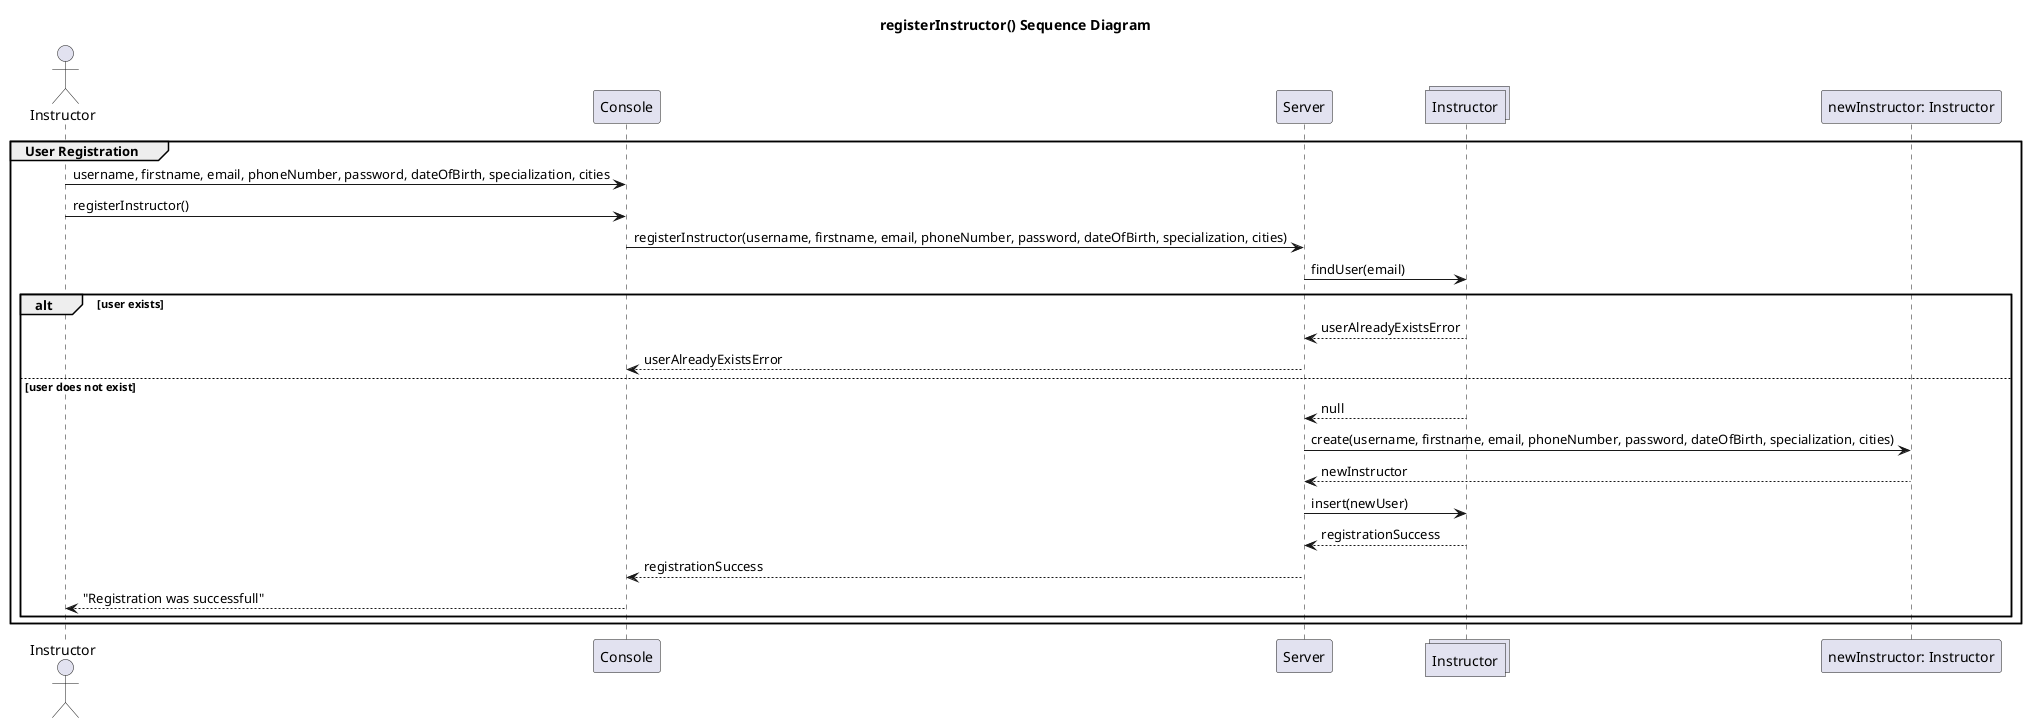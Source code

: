 @startuml RegisterInstructor

title registerInstructor() Sequence Diagram

Actor UserPerson as "Instructor"
participant Console as Console
participant Server as Server
collections Instructor as Accounts
participant User as "newInstructor: Instructor"

group User Registration
  UserPerson -> Console: username, firstname, email, phoneNumber, password, dateOfBirth, specialization, cities
  UserPerson -> Console: registerInstructor()

  Console -> Server: registerInstructor(username, firstname, email, phoneNumber, password, dateOfBirth, specialization, cities)
  Server -> Accounts: findUser(email)

  alt user exists
    Accounts --> Server: userAlreadyExistsError
    Server --> Console: userAlreadyExistsError
  else user does not exist
    Accounts --> Server: null
    Server -> User: create(username, firstname, email, phoneNumber, password, dateOfBirth, specialization, cities)
    User --> Server: newInstructor
    Server -> Accounts: insert(newUser)
    Accounts --> Server: registrationSuccess
    Server --> Console: registrationSuccess
    Console --> UserPerson: "Registration was successfull"
  end
end

@enduml
